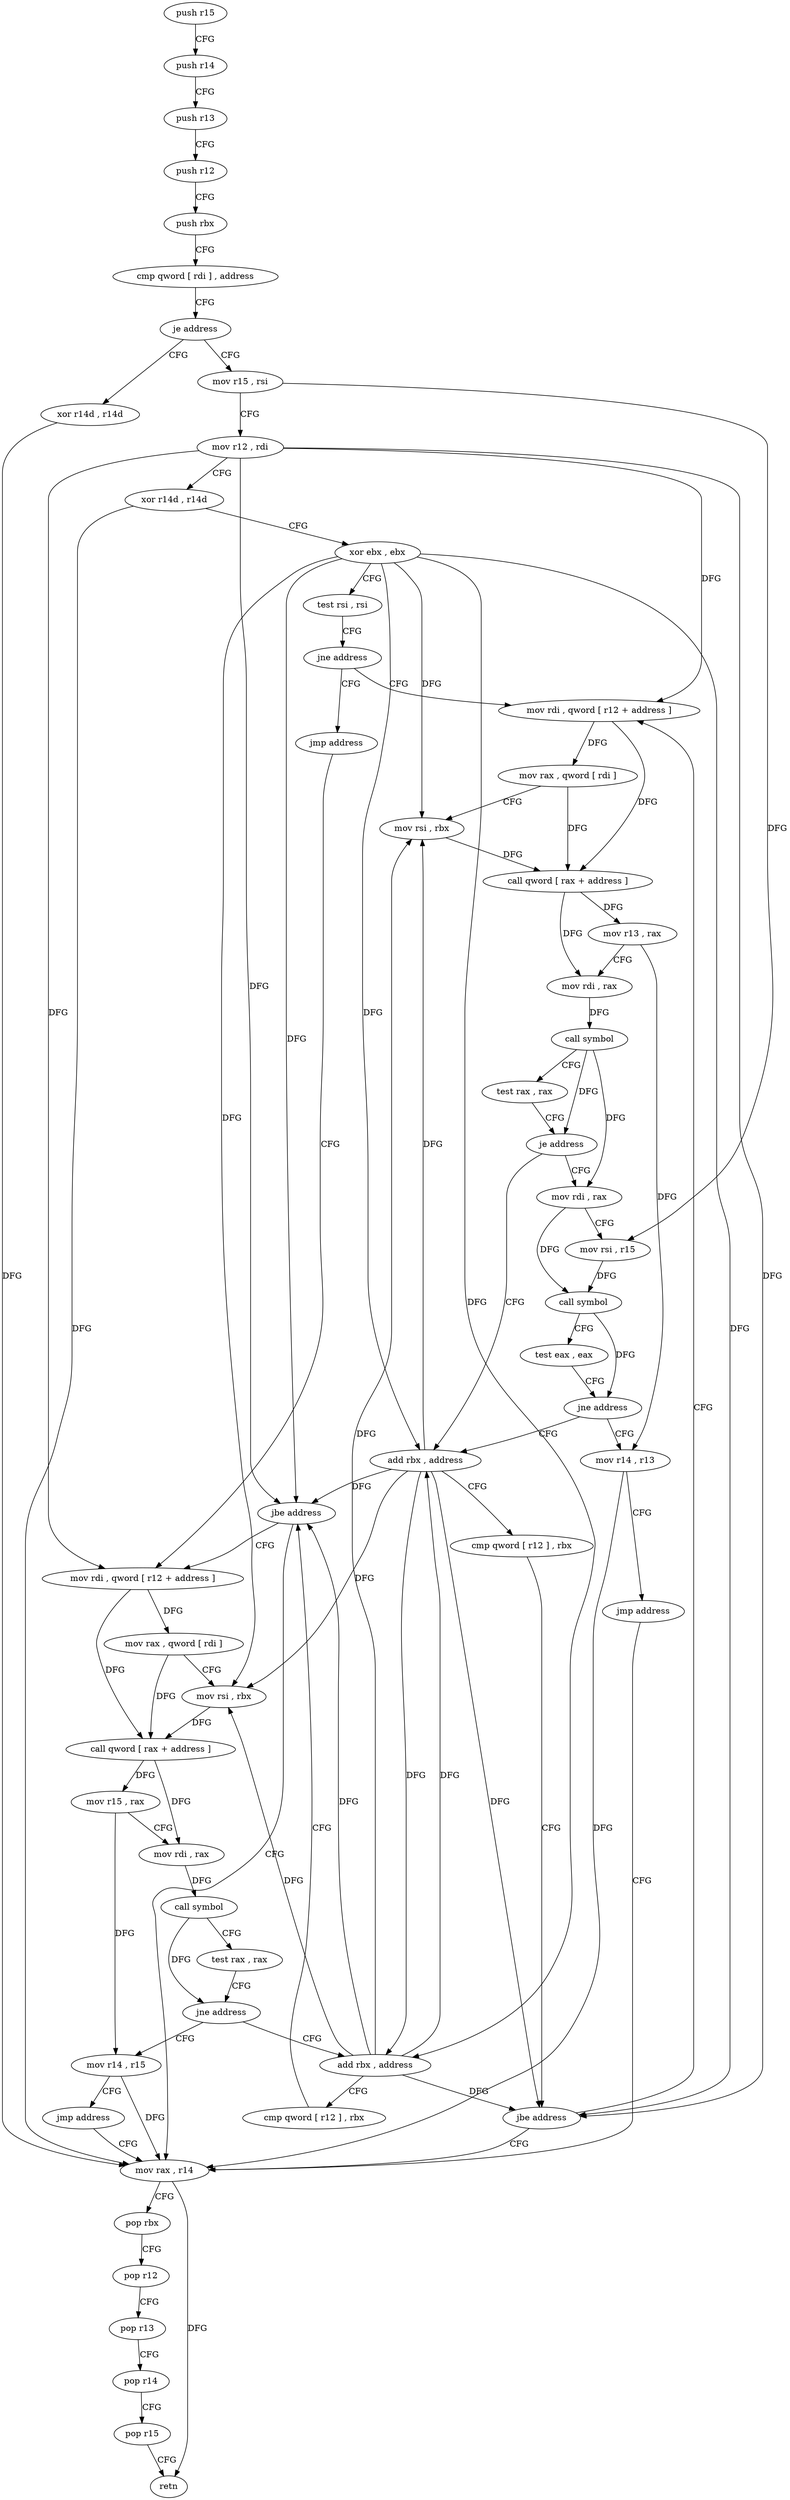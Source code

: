 digraph "func" {
"91456" [label = "push r15" ]
"91458" [label = "push r14" ]
"91460" [label = "push r13" ]
"91462" [label = "push r12" ]
"91464" [label = "push rbx" ]
"91465" [label = "cmp qword [ rdi ] , address" ]
"91469" [label = "je address" ]
"91613" [label = "xor r14d , r14d" ]
"91475" [label = "mov r15 , rsi" ]
"91616" [label = "mov rax , r14" ]
"91478" [label = "mov r12 , rdi" ]
"91481" [label = "xor r14d , r14d" ]
"91484" [label = "xor ebx , ebx" ]
"91486" [label = "test rsi , rsi" ]
"91489" [label = "jne address" ]
"91514" [label = "mov rdi , qword [ r12 + address ]" ]
"91491" [label = "jmp address" ]
"91519" [label = "mov rax , qword [ rdi ]" ]
"91522" [label = "mov rsi , rbx" ]
"91525" [label = "call qword [ rax + address ]" ]
"91528" [label = "mov r13 , rax" ]
"91531" [label = "mov rdi , rax" ]
"91534" [label = "call symbol" ]
"91539" [label = "test rax , rax" ]
"91542" [label = "je address" ]
"91504" [label = "add rbx , address" ]
"91544" [label = "mov rdi , rax" ]
"91578" [label = "mov rdi , qword [ r12 + address ]" ]
"91508" [label = "cmp qword [ r12 ] , rbx" ]
"91512" [label = "jbe address" ]
"91547" [label = "mov rsi , r15" ]
"91550" [label = "call symbol" ]
"91555" [label = "test eax , eax" ]
"91557" [label = "jne address" ]
"91559" [label = "mov r14 , r13" ]
"91583" [label = "mov rax , qword [ rdi ]" ]
"91586" [label = "mov rsi , rbx" ]
"91589" [label = "call qword [ rax + address ]" ]
"91592" [label = "mov r15 , rax" ]
"91595" [label = "mov rdi , rax" ]
"91598" [label = "call symbol" ]
"91603" [label = "test rax , rax" ]
"91606" [label = "jne address" ]
"91568" [label = "add rbx , address" ]
"91608" [label = "mov r14 , r15" ]
"91619" [label = "pop rbx" ]
"91620" [label = "pop r12" ]
"91622" [label = "pop r13" ]
"91624" [label = "pop r14" ]
"91626" [label = "pop r15" ]
"91628" [label = "retn" ]
"91562" [label = "jmp address" ]
"91572" [label = "cmp qword [ r12 ] , rbx" ]
"91576" [label = "jbe address" ]
"91611" [label = "jmp address" ]
"91456" -> "91458" [ label = "CFG" ]
"91458" -> "91460" [ label = "CFG" ]
"91460" -> "91462" [ label = "CFG" ]
"91462" -> "91464" [ label = "CFG" ]
"91464" -> "91465" [ label = "CFG" ]
"91465" -> "91469" [ label = "CFG" ]
"91469" -> "91613" [ label = "CFG" ]
"91469" -> "91475" [ label = "CFG" ]
"91613" -> "91616" [ label = "DFG" ]
"91475" -> "91478" [ label = "CFG" ]
"91475" -> "91547" [ label = "DFG" ]
"91616" -> "91619" [ label = "CFG" ]
"91616" -> "91628" [ label = "DFG" ]
"91478" -> "91481" [ label = "CFG" ]
"91478" -> "91514" [ label = "DFG" ]
"91478" -> "91512" [ label = "DFG" ]
"91478" -> "91578" [ label = "DFG" ]
"91478" -> "91576" [ label = "DFG" ]
"91481" -> "91484" [ label = "CFG" ]
"91481" -> "91616" [ label = "DFG" ]
"91484" -> "91486" [ label = "CFG" ]
"91484" -> "91522" [ label = "DFG" ]
"91484" -> "91504" [ label = "DFG" ]
"91484" -> "91512" [ label = "DFG" ]
"91484" -> "91586" [ label = "DFG" ]
"91484" -> "91568" [ label = "DFG" ]
"91484" -> "91576" [ label = "DFG" ]
"91486" -> "91489" [ label = "CFG" ]
"91489" -> "91514" [ label = "CFG" ]
"91489" -> "91491" [ label = "CFG" ]
"91514" -> "91519" [ label = "DFG" ]
"91514" -> "91525" [ label = "DFG" ]
"91491" -> "91578" [ label = "CFG" ]
"91519" -> "91522" [ label = "CFG" ]
"91519" -> "91525" [ label = "DFG" ]
"91522" -> "91525" [ label = "DFG" ]
"91525" -> "91528" [ label = "DFG" ]
"91525" -> "91531" [ label = "DFG" ]
"91528" -> "91531" [ label = "CFG" ]
"91528" -> "91559" [ label = "DFG" ]
"91531" -> "91534" [ label = "DFG" ]
"91534" -> "91539" [ label = "CFG" ]
"91534" -> "91542" [ label = "DFG" ]
"91534" -> "91544" [ label = "DFG" ]
"91539" -> "91542" [ label = "CFG" ]
"91542" -> "91504" [ label = "CFG" ]
"91542" -> "91544" [ label = "CFG" ]
"91504" -> "91508" [ label = "CFG" ]
"91504" -> "91522" [ label = "DFG" ]
"91504" -> "91512" [ label = "DFG" ]
"91504" -> "91586" [ label = "DFG" ]
"91504" -> "91568" [ label = "DFG" ]
"91504" -> "91576" [ label = "DFG" ]
"91544" -> "91547" [ label = "CFG" ]
"91544" -> "91550" [ label = "DFG" ]
"91578" -> "91583" [ label = "DFG" ]
"91578" -> "91589" [ label = "DFG" ]
"91508" -> "91512" [ label = "CFG" ]
"91512" -> "91616" [ label = "CFG" ]
"91512" -> "91514" [ label = "CFG" ]
"91547" -> "91550" [ label = "DFG" ]
"91550" -> "91555" [ label = "CFG" ]
"91550" -> "91557" [ label = "DFG" ]
"91555" -> "91557" [ label = "CFG" ]
"91557" -> "91504" [ label = "CFG" ]
"91557" -> "91559" [ label = "CFG" ]
"91559" -> "91562" [ label = "CFG" ]
"91559" -> "91616" [ label = "DFG" ]
"91583" -> "91586" [ label = "CFG" ]
"91583" -> "91589" [ label = "DFG" ]
"91586" -> "91589" [ label = "DFG" ]
"91589" -> "91592" [ label = "DFG" ]
"91589" -> "91595" [ label = "DFG" ]
"91592" -> "91595" [ label = "CFG" ]
"91592" -> "91608" [ label = "DFG" ]
"91595" -> "91598" [ label = "DFG" ]
"91598" -> "91603" [ label = "CFG" ]
"91598" -> "91606" [ label = "DFG" ]
"91603" -> "91606" [ label = "CFG" ]
"91606" -> "91568" [ label = "CFG" ]
"91606" -> "91608" [ label = "CFG" ]
"91568" -> "91572" [ label = "CFG" ]
"91568" -> "91522" [ label = "DFG" ]
"91568" -> "91504" [ label = "DFG" ]
"91568" -> "91512" [ label = "DFG" ]
"91568" -> "91586" [ label = "DFG" ]
"91568" -> "91576" [ label = "DFG" ]
"91608" -> "91611" [ label = "CFG" ]
"91608" -> "91616" [ label = "DFG" ]
"91619" -> "91620" [ label = "CFG" ]
"91620" -> "91622" [ label = "CFG" ]
"91622" -> "91624" [ label = "CFG" ]
"91624" -> "91626" [ label = "CFG" ]
"91626" -> "91628" [ label = "CFG" ]
"91562" -> "91616" [ label = "CFG" ]
"91572" -> "91576" [ label = "CFG" ]
"91576" -> "91616" [ label = "CFG" ]
"91576" -> "91578" [ label = "CFG" ]
"91611" -> "91616" [ label = "CFG" ]
}
